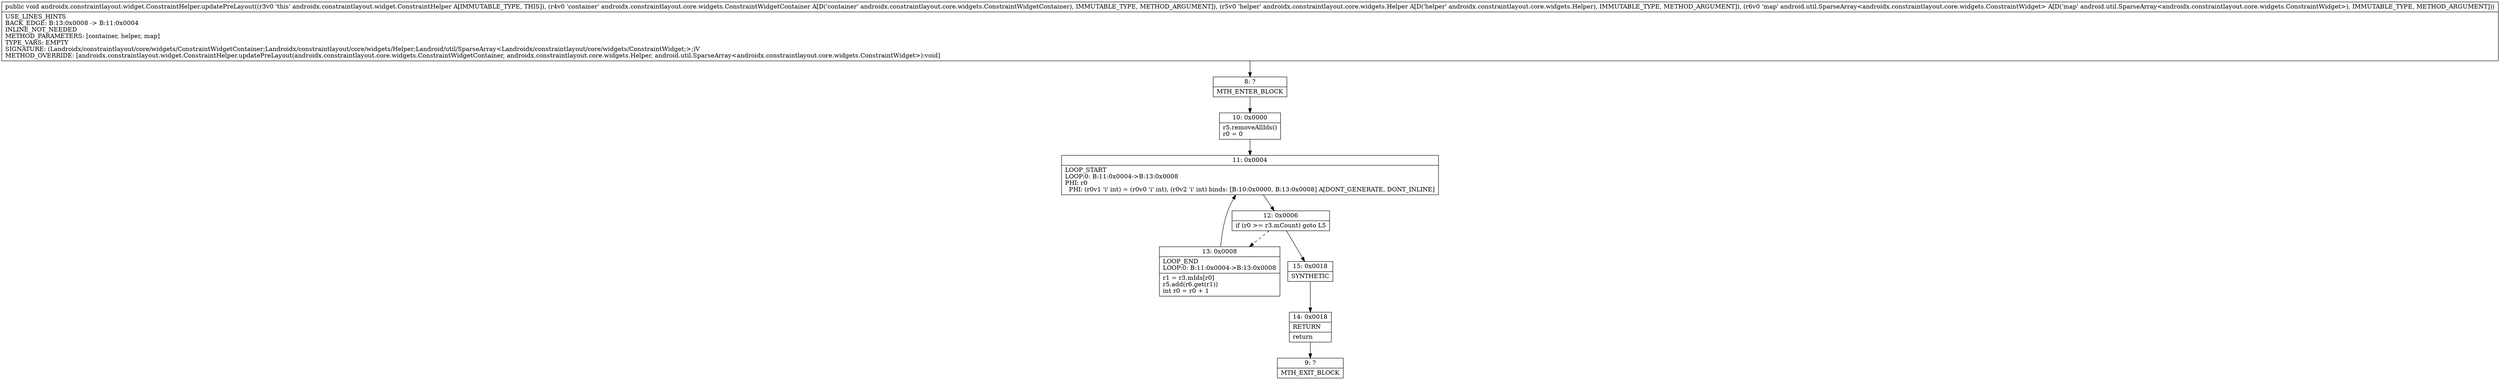 digraph "CFG forandroidx.constraintlayout.widget.ConstraintHelper.updatePreLayout(Landroidx\/constraintlayout\/core\/widgets\/ConstraintWidgetContainer;Landroidx\/constraintlayout\/core\/widgets\/Helper;Landroid\/util\/SparseArray;)V" {
Node_8 [shape=record,label="{8\:\ ?|MTH_ENTER_BLOCK\l}"];
Node_10 [shape=record,label="{10\:\ 0x0000|r5.removeAllIds()\lr0 = 0\l}"];
Node_11 [shape=record,label="{11\:\ 0x0004|LOOP_START\lLOOP:0: B:11:0x0004\-\>B:13:0x0008\lPHI: r0 \l  PHI: (r0v1 'i' int) = (r0v0 'i' int), (r0v2 'i' int) binds: [B:10:0x0000, B:13:0x0008] A[DONT_GENERATE, DONT_INLINE]\l}"];
Node_12 [shape=record,label="{12\:\ 0x0006|if (r0 \>= r3.mCount) goto L5\l}"];
Node_13 [shape=record,label="{13\:\ 0x0008|LOOP_END\lLOOP:0: B:11:0x0004\-\>B:13:0x0008\l|r1 = r3.mIds[r0]\lr5.add(r6.get(r1))\lint r0 = r0 + 1\l}"];
Node_15 [shape=record,label="{15\:\ 0x0018|SYNTHETIC\l}"];
Node_14 [shape=record,label="{14\:\ 0x0018|RETURN\l|return\l}"];
Node_9 [shape=record,label="{9\:\ ?|MTH_EXIT_BLOCK\l}"];
MethodNode[shape=record,label="{public void androidx.constraintlayout.widget.ConstraintHelper.updatePreLayout((r3v0 'this' androidx.constraintlayout.widget.ConstraintHelper A[IMMUTABLE_TYPE, THIS]), (r4v0 'container' androidx.constraintlayout.core.widgets.ConstraintWidgetContainer A[D('container' androidx.constraintlayout.core.widgets.ConstraintWidgetContainer), IMMUTABLE_TYPE, METHOD_ARGUMENT]), (r5v0 'helper' androidx.constraintlayout.core.widgets.Helper A[D('helper' androidx.constraintlayout.core.widgets.Helper), IMMUTABLE_TYPE, METHOD_ARGUMENT]), (r6v0 'map' android.util.SparseArray\<androidx.constraintlayout.core.widgets.ConstraintWidget\> A[D('map' android.util.SparseArray\<androidx.constraintlayout.core.widgets.ConstraintWidget\>), IMMUTABLE_TYPE, METHOD_ARGUMENT]))  | USE_LINES_HINTS\lBACK_EDGE: B:13:0x0008 \-\> B:11:0x0004\lINLINE_NOT_NEEDED\lMETHOD_PARAMETERS: [container, helper, map]\lTYPE_VARS: EMPTY\lSIGNATURE: (Landroidx\/constraintlayout\/core\/widgets\/ConstraintWidgetContainer;Landroidx\/constraintlayout\/core\/widgets\/Helper;Landroid\/util\/SparseArray\<Landroidx\/constraintlayout\/core\/widgets\/ConstraintWidget;\>;)V\lMETHOD_OVERRIDE: [androidx.constraintlayout.widget.ConstraintHelper.updatePreLayout(androidx.constraintlayout.core.widgets.ConstraintWidgetContainer, androidx.constraintlayout.core.widgets.Helper, android.util.SparseArray\<androidx.constraintlayout.core.widgets.ConstraintWidget\>):void]\l}"];
MethodNode -> Node_8;Node_8 -> Node_10;
Node_10 -> Node_11;
Node_11 -> Node_12;
Node_12 -> Node_13[style=dashed];
Node_12 -> Node_15;
Node_13 -> Node_11;
Node_15 -> Node_14;
Node_14 -> Node_9;
}

